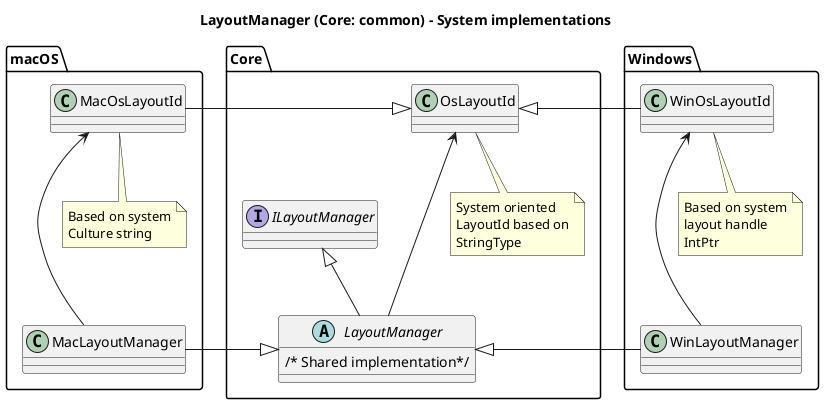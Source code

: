 @startuml

title LayoutManager (Core: common) - System implementations

package Core
{
    interface ILayoutManager {
    }

    abstract class LayoutManager {
    /* Shared implementation*/
    }

    class OsLayoutId {
	}
    note bottom
        System oriented
        LayoutId based on
        StringType
    end note
}

package macOS {
    class MacLayoutManager{
    }
    class MacOsLayoutId{
    }
    note bottom
        Based on system
        Culture string
    end note
}

package Windows {
    class WinLayoutManager {
    }
    class WinOsLayoutId {
    }
    note bottom
        Based on system
        layout handle
        IntPtr
    end note
}


ILayoutManager <|-down- LayoutManager
LayoutManager <|-left- MacLayoutManager
LayoutManager <|-right- WinLayoutManager

OsLayoutId <-down-- LayoutManager
OsLayoutId <|-left- MacOsLayoutId
OsLayoutId <|-right- WinOsLayoutId
MacOsLayoutId <-down-- MacLayoutManager
WinOsLayoutId <-down-- WinLayoutManager


'TaskBarIconMenuView *-up- TaskBarIconMenuViewModel : Binding

@enduml